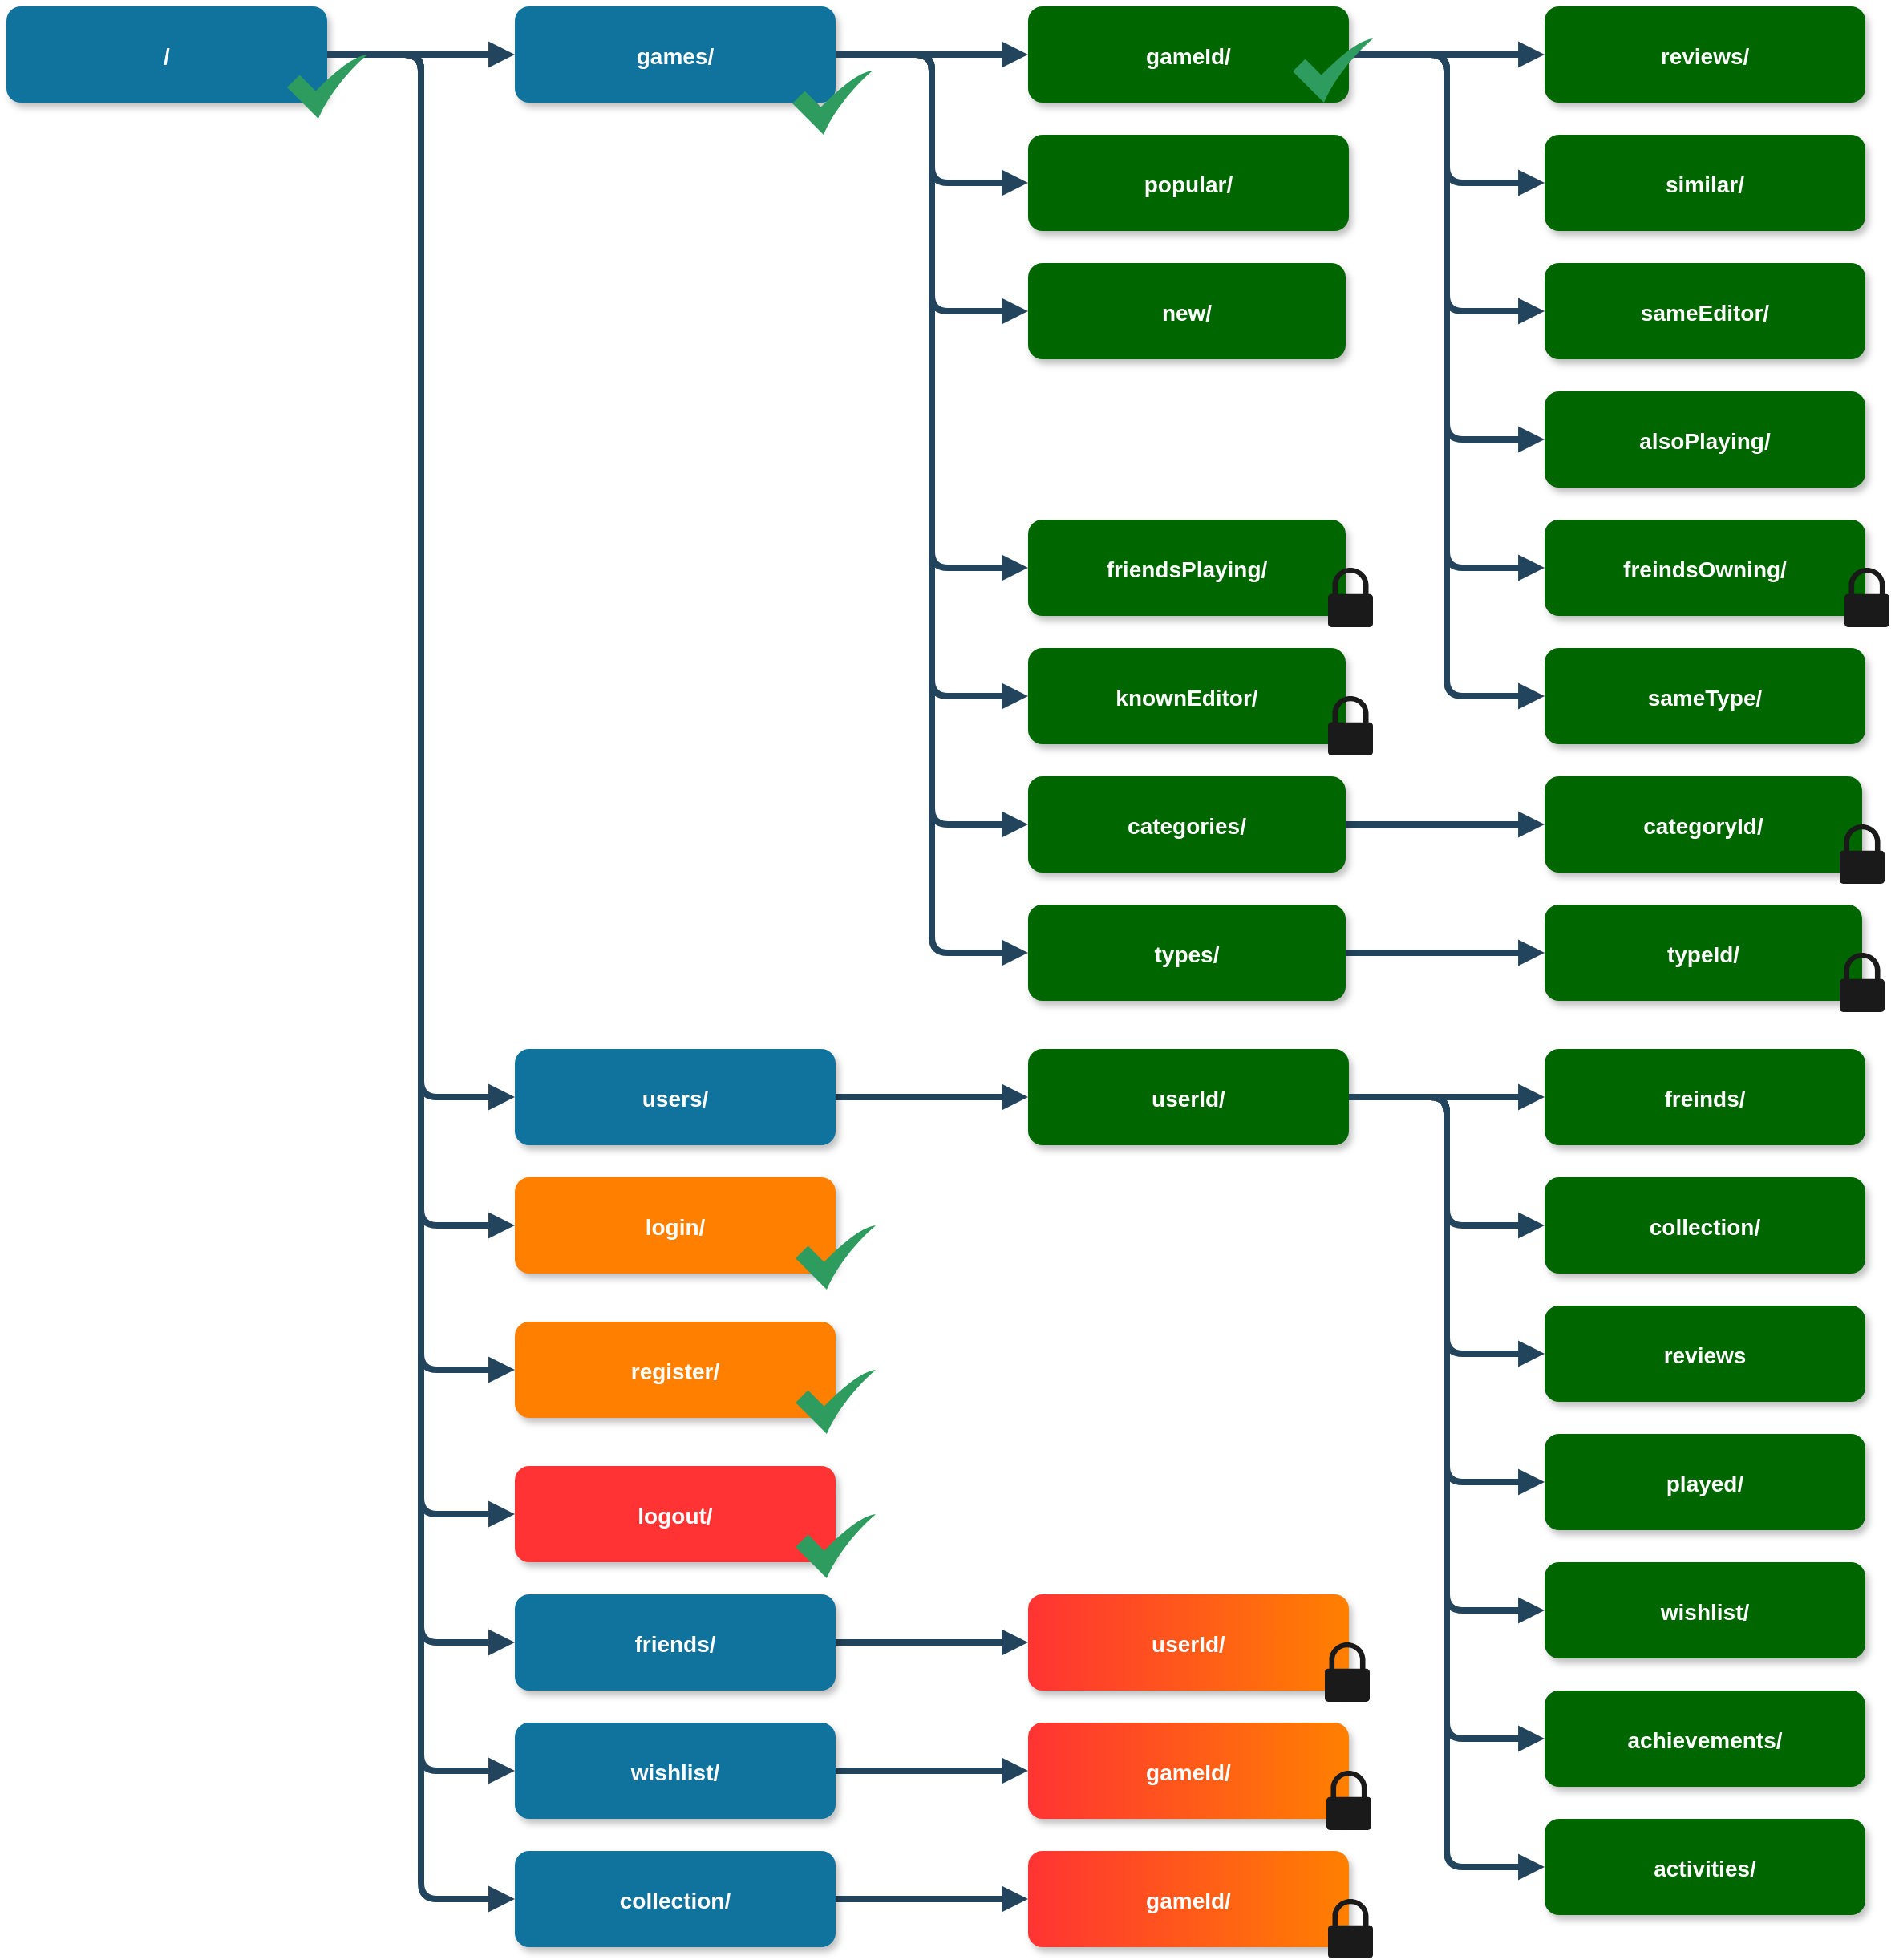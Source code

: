 <mxfile version="12.1.3" type="device" pages="1"><diagram name="Page-1" id="97916047-d0de-89f5-080d-49f4d83e522f"><mxGraphModel dx="1408" dy="748" grid="1" gridSize="10" guides="1" tooltips="1" connect="1" arrows="1" fold="1" page="1" pageScale="1.5" pageWidth="1169" pageHeight="827" background="#ffffff" math="0" shadow="0"><root><mxCell id="0"/><mxCell id="1" parent="0"/><mxCell id="VHvRAsLDLXCThfTjsFcc-63" style="edgeStyle=orthogonalEdgeStyle;rounded=1;orthogonalLoop=1;jettySize=auto;html=1;exitX=1;exitY=0.5;exitDx=0;exitDy=0;entryX=0;entryY=0.5;entryDx=0;entryDy=0;fontStyle=1;strokeColor=#23445D;strokeWidth=4;endFill=1;endArrow=block;" parent="1" source="2" target="8" edge="1"><mxGeometry relative="1" as="geometry"/></mxCell><mxCell id="VHvRAsLDLXCThfTjsFcc-64" style="edgeStyle=orthogonalEdgeStyle;rounded=1;orthogonalLoop=1;jettySize=auto;html=1;exitX=1;exitY=0.5;exitDx=0;exitDy=0;entryX=0;entryY=0.5;entryDx=0;entryDy=0;fontStyle=1;strokeColor=#23445D;strokeWidth=4;endFill=1;endArrow=block;" parent="1" source="2" target="9" edge="1"><mxGeometry relative="1" as="geometry"/></mxCell><mxCell id="VHvRAsLDLXCThfTjsFcc-65" style="edgeStyle=orthogonalEdgeStyle;rounded=1;orthogonalLoop=1;jettySize=auto;html=1;exitX=1;exitY=0.5;exitDx=0;exitDy=0;entryX=0;entryY=0.5;entryDx=0;entryDy=0;fontStyle=1;strokeColor=#23445D;strokeWidth=4;endFill=1;endArrow=block;" parent="1" source="2" target="10" edge="1"><mxGeometry relative="1" as="geometry"/></mxCell><mxCell id="VHvRAsLDLXCThfTjsFcc-81" style="edgeStyle=orthogonalEdgeStyle;orthogonalLoop=1;jettySize=auto;html=1;exitX=1;exitY=0.5;exitDx=0;exitDy=0;entryX=0;entryY=0.5;entryDx=0;entryDy=0;endArrow=block;endFill=1;strokeColor=#23445D;strokeWidth=4;" parent="1" source="2" target="VHvRAsLDLXCThfTjsFcc-80" edge="1"><mxGeometry relative="1" as="geometry"/></mxCell><mxCell id="VHvRAsLDLXCThfTjsFcc-87" style="edgeStyle=orthogonalEdgeStyle;orthogonalLoop=1;jettySize=auto;html=1;exitX=1;exitY=0.5;exitDx=0;exitDy=0;entryX=0;entryY=0.5;entryDx=0;entryDy=0;endArrow=block;endFill=1;strokeColor=#23445D;strokeWidth=4;" parent="1" source="2" target="VHvRAsLDLXCThfTjsFcc-85" edge="1"><mxGeometry relative="1" as="geometry"/></mxCell><mxCell id="VHvRAsLDLXCThfTjsFcc-103" style="edgeStyle=orthogonalEdgeStyle;orthogonalLoop=1;jettySize=auto;html=1;exitX=1;exitY=0.5;exitDx=0;exitDy=0;entryX=0;entryY=0.5;entryDx=0;entryDy=0;endArrow=block;endFill=1;strokeColor=#23445D;strokeWidth=4;" parent="1" source="2" target="VHvRAsLDLXCThfTjsFcc-100" edge="1"><mxGeometry relative="1" as="geometry"/></mxCell><mxCell id="VHvRAsLDLXCThfTjsFcc-105" style="edgeStyle=orthogonalEdgeStyle;orthogonalLoop=1;jettySize=auto;html=1;exitX=1;exitY=0.5;exitDx=0;exitDy=0;entryX=0;entryY=0.5;entryDx=0;entryDy=0;endArrow=block;endFill=1;strokeColor=#23445D;strokeWidth=4;" parent="1" source="2" target="VHvRAsLDLXCThfTjsFcc-104" edge="1"><mxGeometry relative="1" as="geometry"/></mxCell><mxCell id="2" value="/" style="rounded=1;fillColor=#10739E;strokeColor=none;shadow=1;gradientColor=none;fontStyle=1;fontColor=#FFFFFF;fontSize=14;" parent="1" vertex="1"><mxGeometry width="200" height="60" as="geometry"/></mxCell><mxCell id="tV8ft85sLt8g7OMzji-d-57" style="edgeStyle=orthogonalEdgeStyle;rounded=1;orthogonalLoop=1;jettySize=auto;html=1;exitX=1;exitY=0.5;exitDx=0;exitDy=0;entryX=0;entryY=0.5;entryDx=0;entryDy=0;fontStyle=1;strokeColor=#23445D;strokeWidth=4;endFill=1;endArrow=block;" parent="1" source="3" target="18" edge="1"><mxGeometry relative="1" as="geometry"/></mxCell><mxCell id="tV8ft85sLt8g7OMzji-d-58" style="edgeStyle=orthogonalEdgeStyle;rounded=1;orthogonalLoop=1;jettySize=auto;html=1;entryX=0;entryY=0.5;entryDx=0;entryDy=0;fontStyle=1;strokeColor=#23445D;strokeWidth=4;endFill=1;endArrow=block;" parent="1" source="3" target="7" edge="1"><mxGeometry relative="1" as="geometry"/></mxCell><mxCell id="tV8ft85sLt8g7OMzji-d-62" style="edgeStyle=orthogonalEdgeStyle;rounded=1;orthogonalLoop=1;jettySize=auto;html=1;exitX=1;exitY=0.5;exitDx=0;exitDy=0;entryX=0;entryY=0.5;entryDx=0;entryDy=0;fontStyle=1;strokeColor=#23445D;strokeWidth=4;endFill=1;endArrow=block;" parent="1" source="3" target="tV8ft85sLt8g7OMzji-d-61" edge="1"><mxGeometry relative="1" as="geometry"/></mxCell><mxCell id="tV8ft85sLt8g7OMzji-d-64" style="edgeStyle=orthogonalEdgeStyle;rounded=1;orthogonalLoop=1;jettySize=auto;html=1;exitX=1;exitY=0.5;exitDx=0;exitDy=0;entryX=0;entryY=0.5;entryDx=0;entryDy=0;fontStyle=1;strokeColor=#23445D;strokeWidth=4;endFill=1;endArrow=block;" parent="1" source="3" target="tV8ft85sLt8g7OMzji-d-63" edge="1"><mxGeometry relative="1" as="geometry"/></mxCell><mxCell id="VHvRAsLDLXCThfTjsFcc-62" style="edgeStyle=orthogonalEdgeStyle;rounded=1;orthogonalLoop=1;jettySize=auto;html=1;exitX=1;exitY=0.5;exitDx=0;exitDy=0;entryX=0;entryY=0.5;entryDx=0;entryDy=0;fontStyle=1;strokeColor=#23445D;strokeWidth=4;endFill=1;endArrow=block;" parent="1" source="3" target="VHvRAsLDLXCThfTjsFcc-61" edge="1"><mxGeometry relative="1" as="geometry"/></mxCell><mxCell id="VHvRAsLDLXCThfTjsFcc-67" style="edgeStyle=orthogonalEdgeStyle;rounded=1;orthogonalLoop=1;jettySize=auto;html=1;exitX=1;exitY=0.5;exitDx=0;exitDy=0;entryX=0;entryY=0.5;entryDx=0;entryDy=0;fontStyle=1;strokeColor=#23445D;strokeWidth=4;endFill=1;endArrow=block;" parent="1" source="3" target="VHvRAsLDLXCThfTjsFcc-66" edge="1"><mxGeometry relative="1" as="geometry"/></mxCell><mxCell id="3" value="games/" style="rounded=1;fillColor=#10739E;strokeColor=none;shadow=1;gradientColor=none;fontStyle=1;fontColor=#FFFFFF;fontSize=14;" parent="1" vertex="1"><mxGeometry x="317" width="200" height="60" as="geometry"/></mxCell><mxCell id="VHvRAsLDLXCThfTjsFcc-54" style="edgeStyle=orthogonalEdgeStyle;rounded=1;orthogonalLoop=1;jettySize=auto;html=1;exitX=1;exitY=0.5;exitDx=0;exitDy=0;entryX=0;entryY=0.5;entryDx=0;entryDy=0;fontStyle=1;strokeColor=#23445D;strokeWidth=4;endFill=1;endArrow=block;" parent="1" source="4" target="VHvRAsLDLXCThfTjsFcc-53" edge="1"><mxGeometry relative="1" as="geometry"/></mxCell><mxCell id="VHvRAsLDLXCThfTjsFcc-56" style="edgeStyle=orthogonalEdgeStyle;rounded=1;orthogonalLoop=1;jettySize=auto;html=1;exitX=1;exitY=0.5;exitDx=0;exitDy=0;entryX=0;entryY=0.5;entryDx=0;entryDy=0;fontStyle=1;strokeColor=#23445D;strokeWidth=4;endFill=1;endArrow=block;" parent="1" source="4" target="VHvRAsLDLXCThfTjsFcc-55" edge="1"><mxGeometry relative="1" as="geometry"/></mxCell><mxCell id="VHvRAsLDLXCThfTjsFcc-60" style="edgeStyle=orthogonalEdgeStyle;rounded=1;orthogonalLoop=1;jettySize=auto;html=1;exitX=1;exitY=0.5;exitDx=0;exitDy=0;entryX=0;entryY=0.5;entryDx=0;entryDy=0;fontStyle=1;strokeColor=#23445D;strokeWidth=4;endFill=1;endArrow=block;" parent="1" source="4" target="VHvRAsLDLXCThfTjsFcc-59" edge="1"><mxGeometry relative="1" as="geometry"/></mxCell><mxCell id="VHvRAsLDLXCThfTjsFcc-69" style="edgeStyle=orthogonalEdgeStyle;rounded=1;orthogonalLoop=1;jettySize=auto;html=1;exitX=1;exitY=0.5;exitDx=0;exitDy=0;entryX=0;entryY=0.5;entryDx=0;entryDy=0;fontStyle=1;strokeColor=#23445D;strokeWidth=4;endFill=1;endArrow=block;" parent="1" source="4" target="VHvRAsLDLXCThfTjsFcc-68" edge="1"><mxGeometry relative="1" as="geometry"/></mxCell><mxCell id="VHvRAsLDLXCThfTjsFcc-71" style="edgeStyle=orthogonalEdgeStyle;rounded=1;orthogonalLoop=1;jettySize=auto;html=1;exitX=1;exitY=0.5;exitDx=0;exitDy=0;entryX=0;entryY=0.5;entryDx=0;entryDy=0;fontStyle=1;strokeColor=#23445D;strokeWidth=4;endFill=1;endArrow=block;" parent="1" source="4" target="VHvRAsLDLXCThfTjsFcc-70" edge="1"><mxGeometry relative="1" as="geometry"/></mxCell><mxCell id="4" value="gameId/" style="rounded=1;fillColor=#006600;strokeColor=none;shadow=1;gradientColor=none;fontStyle=1;fontColor=#FFFFFF;fontSize=14;" parent="1" vertex="1"><mxGeometry x="637" width="200" height="60" as="geometry"/></mxCell><mxCell id="6" value="reviews/" style="rounded=1;fillColor=#006600;strokeColor=none;shadow=1;gradientColor=none;fontStyle=1;fontColor=#FFFFFF;fontSize=14;" parent="1" vertex="1"><mxGeometry x="959" width="200" height="60" as="geometry"/></mxCell><mxCell id="7" value="new/" style="rounded=1;fillColor=#006600;strokeColor=none;shadow=1;gradientColor=none;fontStyle=1;fontColor=#FFFFFF;fontSize=14;" parent="1" vertex="1"><mxGeometry x="637" y="160" width="198" height="60" as="geometry"/></mxCell><mxCell id="tV8ft85sLt8g7OMzji-d-56" style="edgeStyle=orthogonalEdgeStyle;rounded=1;orthogonalLoop=1;jettySize=auto;html=1;exitX=1;exitY=0.5;exitDx=0;exitDy=0;fontStyle=1;strokeColor=#23445D;strokeWidth=4;endFill=1;endArrow=block;" parent="1" source="8" target="13" edge="1"><mxGeometry relative="1" as="geometry"/></mxCell><mxCell id="8" value="users/" style="rounded=1;fillColor=#10739E;strokeColor=none;shadow=1;gradientColor=none;fontStyle=1;fontColor=#FFFFFF;fontSize=14;" parent="1" vertex="1"><mxGeometry x="317" y="650" width="200" height="60" as="geometry"/></mxCell><mxCell id="9" value="login/" style="rounded=1;fillColor=#FF8000;strokeColor=none;shadow=1;gradientColor=none;fontStyle=1;fontColor=#FFFFFF;fontSize=14;" parent="1" vertex="1"><mxGeometry x="317" y="730" width="200" height="60" as="geometry"/></mxCell><mxCell id="10" value="logout/" style="rounded=1;fillColor=#FF3333;strokeColor=none;shadow=1;gradientColor=none;fontStyle=1;fontColor=#FFFFFF;fontSize=14;" parent="1" vertex="1"><mxGeometry x="317" y="910" width="200" height="60" as="geometry"/></mxCell><mxCell id="tV8ft85sLt8g7OMzji-d-60" style="edgeStyle=orthogonalEdgeStyle;rounded=1;orthogonalLoop=1;jettySize=auto;html=1;exitX=1;exitY=0.5;exitDx=0;exitDy=0;entryX=0;entryY=0.5;entryDx=0;entryDy=0;fontStyle=1;strokeColor=#23445D;strokeWidth=4;endFill=1;endArrow=block;" parent="1" source="13" target="tV8ft85sLt8g7OMzji-d-59" edge="1"><mxGeometry relative="1" as="geometry"/></mxCell><mxCell id="VHvRAsLDLXCThfTjsFcc-58" style="edgeStyle=orthogonalEdgeStyle;rounded=1;orthogonalLoop=1;jettySize=auto;html=1;exitX=1;exitY=0.5;exitDx=0;exitDy=0;entryX=0;entryY=0.5;entryDx=0;entryDy=0;fontStyle=1;strokeColor=#23445D;strokeWidth=4;endFill=1;endArrow=block;" parent="1" source="13" target="VHvRAsLDLXCThfTjsFcc-57" edge="1"><mxGeometry relative="1" as="geometry"/></mxCell><mxCell id="VHvRAsLDLXCThfTjsFcc-73" style="edgeStyle=orthogonalEdgeStyle;rounded=1;orthogonalLoop=1;jettySize=auto;html=1;exitX=1;exitY=0.5;exitDx=0;exitDy=0;entryX=0;entryY=0.5;entryDx=0;entryDy=0;fontStyle=1;strokeColor=#23445D;strokeWidth=4;endFill=1;endArrow=block;" parent="1" source="13" target="VHvRAsLDLXCThfTjsFcc-72" edge="1"><mxGeometry relative="1" as="geometry"/></mxCell><mxCell id="VHvRAsLDLXCThfTjsFcc-75" style="edgeStyle=orthogonalEdgeStyle;rounded=1;orthogonalLoop=1;jettySize=auto;html=1;exitX=1;exitY=0.5;exitDx=0;exitDy=0;entryX=0;entryY=0.5;entryDx=0;entryDy=0;fontStyle=1;strokeColor=#23445D;strokeWidth=4;endFill=1;endArrow=block;" parent="1" source="13" target="VHvRAsLDLXCThfTjsFcc-74" edge="1"><mxGeometry relative="1" as="geometry"/></mxCell><mxCell id="VHvRAsLDLXCThfTjsFcc-77" style="edgeStyle=orthogonalEdgeStyle;orthogonalLoop=1;jettySize=auto;html=1;exitX=1;exitY=0.5;exitDx=0;exitDy=0;entryX=0;entryY=0.5;entryDx=0;entryDy=0;endArrow=block;endFill=1;strokeColor=#23445D;strokeWidth=4;" parent="1" source="13" target="VHvRAsLDLXCThfTjsFcc-76" edge="1"><mxGeometry relative="1" as="geometry"/></mxCell><mxCell id="VHvRAsLDLXCThfTjsFcc-79" style="edgeStyle=orthogonalEdgeStyle;orthogonalLoop=1;jettySize=auto;html=1;exitX=1;exitY=0.5;exitDx=0;exitDy=0;entryX=0;entryY=0.5;entryDx=0;entryDy=0;endArrow=block;endFill=1;strokeColor=#23445D;strokeWidth=4;" parent="1" source="13" target="VHvRAsLDLXCThfTjsFcc-78" edge="1"><mxGeometry relative="1" as="geometry"/></mxCell><mxCell id="13" value="userId/" style="rounded=1;fillColor=#006600;strokeColor=none;shadow=1;gradientColor=none;fontStyle=1;fontColor=#FFFFFF;fontSize=14;" parent="1" vertex="1"><mxGeometry x="637" y="650" width="200" height="60" as="geometry"/></mxCell><mxCell id="14" value="freinds/" style="rounded=1;fillColor=#006600;strokeColor=none;shadow=1;gradientColor=none;fontStyle=1;fontColor=#FFFFFF;fontSize=14;" parent="1" vertex="1"><mxGeometry x="959" y="650" width="200" height="60" as="geometry"/></mxCell><mxCell id="18" value="popular/" style="rounded=1;fillColor=#006600;strokeColor=none;shadow=1;gradientColor=none;fontStyle=1;fontColor=#FFFFFF;fontSize=14;" parent="1" vertex="1"><mxGeometry x="637" y="80" width="200" height="60" as="geometry"/></mxCell><mxCell id="29" value="" style="edgeStyle=elbowEdgeStyle;elbow=vertical;strokeWidth=4;endArrow=block;endFill=1;fontStyle=1;strokeColor=#23445D;" parent="1" source="2" target="3" edge="1"><mxGeometry x="22" y="165.5" width="100" height="100" as="geometry"><mxPoint x="22" y="265.5" as="sourcePoint"/><mxPoint x="122" y="165.5" as="targetPoint"/></mxGeometry></mxCell><mxCell id="31" value="" style="edgeStyle=elbowEdgeStyle;elbow=vertical;strokeWidth=4;endArrow=block;endFill=1;fontStyle=1;strokeColor=#23445D;" parent="1" source="3" target="4" edge="1"><mxGeometry x="22" y="165.5" width="100" height="100" as="geometry"><mxPoint x="22" y="265.5" as="sourcePoint"/><mxPoint x="122" y="165.5" as="targetPoint"/></mxGeometry></mxCell><mxCell id="32" value="" style="edgeStyle=elbowEdgeStyle;elbow=vertical;strokeWidth=4;endArrow=block;endFill=1;fontStyle=1;strokeColor=#23445D;exitX=1;exitY=0.5;exitDx=0;exitDy=0;" parent="1" source="4" target="6" edge="1"><mxGeometry x="22" y="165.5" width="100" height="100" as="geometry"><mxPoint x="22" y="265.5" as="sourcePoint"/><mxPoint x="122" y="165.5" as="targetPoint"/></mxGeometry></mxCell><mxCell id="42" value="" style="edgeStyle=elbowEdgeStyle;elbow=vertical;strokeWidth=4;endArrow=block;endFill=1;fontStyle=1;strokeColor=#23445D;" parent="1" source="13" target="14" edge="1"><mxGeometry x="70" y="661" width="100" height="100" as="geometry"><mxPoint x="70" y="761" as="sourcePoint"/><mxPoint x="170" y="661" as="targetPoint"/></mxGeometry></mxCell><mxCell id="tV8ft85sLt8g7OMzji-d-59" value="collection/" style="rounded=1;fillColor=#006600;strokeColor=none;shadow=1;gradientColor=none;fontStyle=1;fontColor=#FFFFFF;fontSize=14;" parent="1" vertex="1"><mxGeometry x="959" y="730" width="200" height="60" as="geometry"/></mxCell><mxCell id="tV8ft85sLt8g7OMzji-d-66" style="edgeStyle=orthogonalEdgeStyle;rounded=1;orthogonalLoop=1;jettySize=auto;html=1;exitX=1;exitY=0.5;exitDx=0;exitDy=0;fontStyle=1;strokeColor=#23445D;strokeWidth=4;endFill=1;endArrow=block;" parent="1" source="tV8ft85sLt8g7OMzji-d-61" target="tV8ft85sLt8g7OMzji-d-65" edge="1"><mxGeometry relative="1" as="geometry"/></mxCell><mxCell id="tV8ft85sLt8g7OMzji-d-61" value="categories/" style="rounded=1;fillColor=#006600;strokeColor=none;shadow=1;gradientColor=none;fontStyle=1;fontColor=#FFFFFF;fontSize=14;" parent="1" vertex="1"><mxGeometry x="637" y="480" width="198" height="60" as="geometry"/></mxCell><mxCell id="tV8ft85sLt8g7OMzji-d-68" style="edgeStyle=orthogonalEdgeStyle;rounded=1;orthogonalLoop=1;jettySize=auto;html=1;exitX=1;exitY=0.5;exitDx=0;exitDy=0;entryX=0;entryY=0.5;entryDx=0;entryDy=0;fontStyle=1;strokeColor=#23445D;strokeWidth=4;endFill=1;endArrow=block;" parent="1" source="tV8ft85sLt8g7OMzji-d-63" target="tV8ft85sLt8g7OMzji-d-67" edge="1"><mxGeometry relative="1" as="geometry"/></mxCell><mxCell id="tV8ft85sLt8g7OMzji-d-63" value="types/" style="rounded=1;fillColor=#006600;strokeColor=none;shadow=1;gradientColor=none;fontStyle=1;fontColor=#FFFFFF;fontSize=14;" parent="1" vertex="1"><mxGeometry x="637" y="560" width="198" height="60" as="geometry"/></mxCell><mxCell id="tV8ft85sLt8g7OMzji-d-65" value="categoryId/" style="rounded=1;fillColor=#006600;strokeColor=none;shadow=1;gradientColor=none;fontStyle=1;fontColor=#FFFFFF;fontSize=14;" parent="1" vertex="1"><mxGeometry x="959" y="480" width="198" height="60" as="geometry"/></mxCell><mxCell id="tV8ft85sLt8g7OMzji-d-67" value="typeId/" style="rounded=1;fillColor=#006600;strokeColor=none;shadow=1;gradientColor=none;fontStyle=1;fontColor=#FFFFFF;fontSize=14;" parent="1" vertex="1"><mxGeometry x="959" y="560" width="198" height="60" as="geometry"/></mxCell><mxCell id="VHvRAsLDLXCThfTjsFcc-53" value="similar/" style="rounded=1;fillColor=#006600;strokeColor=none;shadow=1;gradientColor=none;fontStyle=1;fontColor=#FFFFFF;fontSize=14;" parent="1" vertex="1"><mxGeometry x="959" y="80" width="200" height="60" as="geometry"/></mxCell><mxCell id="VHvRAsLDLXCThfTjsFcc-55" value="sameEditor/" style="rounded=1;fillColor=#006600;strokeColor=none;shadow=1;gradientColor=none;fontStyle=1;fontColor=#FFFFFF;fontSize=14;" parent="1" vertex="1"><mxGeometry x="959" y="160" width="200" height="60" as="geometry"/></mxCell><mxCell id="VHvRAsLDLXCThfTjsFcc-57" value="reviews" style="rounded=1;fillColor=#006600;strokeColor=none;shadow=1;gradientColor=none;fontStyle=1;fontColor=#FFFFFF;fontSize=14;" parent="1" vertex="1"><mxGeometry x="959" y="810" width="200" height="60" as="geometry"/></mxCell><mxCell id="VHvRAsLDLXCThfTjsFcc-59" value="alsoPlaying/" style="rounded=1;fillColor=#006600;strokeColor=none;shadow=1;gradientColor=none;fontStyle=1;fontColor=#FFFFFF;fontSize=14;" parent="1" vertex="1"><mxGeometry x="959" y="240" width="200" height="60" as="geometry"/></mxCell><mxCell id="VHvRAsLDLXCThfTjsFcc-61" value="friendsPlaying/" style="rounded=1;fillColor=#006600;strokeColor=none;shadow=1;gradientColor=none;fontStyle=1;fontColor=#FFFFFF;fontSize=14;" parent="1" vertex="1"><mxGeometry x="637" y="320" width="198" height="60" as="geometry"/></mxCell><mxCell id="VHvRAsLDLXCThfTjsFcc-66" value="knownEditor/" style="rounded=1;fillColor=#006600;strokeColor=none;shadow=1;gradientColor=none;fontStyle=1;fontColor=#FFFFFF;fontSize=14;" parent="1" vertex="1"><mxGeometry x="637" y="400" width="198" height="60" as="geometry"/></mxCell><mxCell id="VHvRAsLDLXCThfTjsFcc-68" value="freindsOwning/" style="rounded=1;fillColor=#006600;strokeColor=none;shadow=1;gradientColor=none;fontStyle=1;fontColor=#FFFFFF;fontSize=14;" parent="1" vertex="1"><mxGeometry x="959" y="320" width="200" height="60" as="geometry"/></mxCell><mxCell id="VHvRAsLDLXCThfTjsFcc-70" value="sameType/" style="rounded=1;fillColor=#006600;strokeColor=none;shadow=1;gradientColor=none;fontStyle=1;fontColor=#FFFFFF;fontSize=14;" parent="1" vertex="1"><mxGeometry x="959" y="400" width="200" height="60" as="geometry"/></mxCell><mxCell id="VHvRAsLDLXCThfTjsFcc-72" value="played/" style="rounded=1;fillColor=#006600;strokeColor=none;shadow=1;gradientColor=none;fontStyle=1;fontColor=#FFFFFF;fontSize=14;" parent="1" vertex="1"><mxGeometry x="959" y="890" width="200" height="60" as="geometry"/></mxCell><mxCell id="VHvRAsLDLXCThfTjsFcc-74" value="wishlist/" style="rounded=1;fillColor=#006600;strokeColor=none;shadow=1;gradientColor=none;fontStyle=1;fontColor=#FFFFFF;fontSize=14;" parent="1" vertex="1"><mxGeometry x="959" y="970" width="200" height="60" as="geometry"/></mxCell><mxCell id="VHvRAsLDLXCThfTjsFcc-76" value="achievements/" style="rounded=1;fillColor=#006600;strokeColor=none;shadow=1;gradientColor=none;fontStyle=1;fontColor=#FFFFFF;fontSize=14;" parent="1" vertex="1"><mxGeometry x="959" y="1050" width="200" height="60" as="geometry"/></mxCell><mxCell id="VHvRAsLDLXCThfTjsFcc-78" value="activities/" style="rounded=1;fillColor=#006600;strokeColor=none;shadow=1;gradientColor=none;fontStyle=1;fontColor=#FFFFFF;fontSize=14;" parent="1" vertex="1"><mxGeometry x="959" y="1130" width="200" height="60" as="geometry"/></mxCell><mxCell id="VHvRAsLDLXCThfTjsFcc-83" style="edgeStyle=orthogonalEdgeStyle;orthogonalLoop=1;jettySize=auto;html=1;exitX=1;exitY=0.5;exitDx=0;exitDy=0;endArrow=block;endFill=1;strokeColor=#23445D;strokeWidth=4;" parent="1" source="VHvRAsLDLXCThfTjsFcc-80" target="VHvRAsLDLXCThfTjsFcc-82" edge="1"><mxGeometry relative="1" as="geometry"/></mxCell><mxCell id="VHvRAsLDLXCThfTjsFcc-80" value="friends/" style="rounded=1;fillColor=#10739E;strokeColor=none;shadow=1;gradientColor=none;fontStyle=1;fontColor=#FFFFFF;fontSize=14;" parent="1" vertex="1"><mxGeometry x="317" y="990" width="200" height="60" as="geometry"/></mxCell><mxCell id="VHvRAsLDLXCThfTjsFcc-82" value="userId/" style="rounded=1;fillColor=#FF3333;strokeColor=none;shadow=1;gradientColor=#FF8000;fontStyle=1;fontColor=#FFFFFF;fontSize=14;gradientDirection=east;" parent="1" vertex="1"><mxGeometry x="637" y="990" width="200" height="60" as="geometry"/></mxCell><mxCell id="VHvRAsLDLXCThfTjsFcc-84" style="edgeStyle=orthogonalEdgeStyle;orthogonalLoop=1;jettySize=auto;html=1;exitX=1;exitY=0.5;exitDx=0;exitDy=0;endArrow=block;endFill=1;strokeColor=#23445D;strokeWidth=4;" parent="1" source="VHvRAsLDLXCThfTjsFcc-85" target="VHvRAsLDLXCThfTjsFcc-86" edge="1"><mxGeometry relative="1" as="geometry"/></mxCell><mxCell id="VHvRAsLDLXCThfTjsFcc-85" value="wishlist/" style="rounded=1;fillColor=#10739E;strokeColor=none;shadow=1;gradientColor=none;fontStyle=1;fontColor=#FFFFFF;fontSize=14;" parent="1" vertex="1"><mxGeometry x="317" y="1070" width="200" height="60" as="geometry"/></mxCell><mxCell id="VHvRAsLDLXCThfTjsFcc-86" value="gameId/" style="rounded=1;fillColor=#FF3333;strokeColor=none;shadow=1;gradientColor=#FF8000;fontStyle=1;fontColor=#FFFFFF;fontSize=14;gradientDirection=east;" parent="1" vertex="1"><mxGeometry x="637" y="1070" width="200" height="60" as="geometry"/></mxCell><mxCell id="VHvRAsLDLXCThfTjsFcc-88" value="" style="pointerEvents=1;shadow=0;dashed=0;html=1;strokeColor=none;fillColor=#1A1A1A;labelPosition=center;verticalLabelPosition=bottom;verticalAlign=top;outlineConnect=0;align=center;shape=mxgraph.office.security.lock_protected;" parent="1" vertex="1"><mxGeometry x="1146" y="350" width="28" height="37" as="geometry"/></mxCell><mxCell id="VHvRAsLDLXCThfTjsFcc-91" value="" style="pointerEvents=1;shadow=0;dashed=0;html=1;strokeColor=none;fillColor=#1A1A1A;labelPosition=center;verticalLabelPosition=bottom;verticalAlign=top;outlineConnect=0;align=center;shape=mxgraph.office.security.lock_protected;" parent="1" vertex="1"><mxGeometry x="824" y="350" width="28" height="37" as="geometry"/></mxCell><mxCell id="VHvRAsLDLXCThfTjsFcc-92" value="" style="pointerEvents=1;shadow=0;dashed=0;html=1;strokeColor=none;fillColor=#1A1A1A;labelPosition=center;verticalLabelPosition=bottom;verticalAlign=top;outlineConnect=0;align=center;shape=mxgraph.office.security.lock_protected;" parent="1" vertex="1"><mxGeometry x="824" y="430" width="28" height="37" as="geometry"/></mxCell><mxCell id="VHvRAsLDLXCThfTjsFcc-93" value="" style="pointerEvents=1;shadow=0;dashed=0;html=1;strokeColor=none;fillColor=#1A1A1A;labelPosition=center;verticalLabelPosition=bottom;verticalAlign=top;outlineConnect=0;align=center;shape=mxgraph.office.security.lock_protected;" parent="1" vertex="1"><mxGeometry x="1143" y="510" width="28" height="37" as="geometry"/></mxCell><mxCell id="VHvRAsLDLXCThfTjsFcc-94" value="" style="pointerEvents=1;shadow=0;dashed=0;html=1;strokeColor=none;fillColor=#1A1A1A;labelPosition=center;verticalLabelPosition=bottom;verticalAlign=top;outlineConnect=0;align=center;shape=mxgraph.office.security.lock_protected;" parent="1" vertex="1"><mxGeometry x="1143" y="590" width="28" height="37" as="geometry"/></mxCell><mxCell id="VHvRAsLDLXCThfTjsFcc-97" value="" style="pointerEvents=1;shadow=0;dashed=0;html=1;strokeColor=none;fillColor=#1A1A1A;labelPosition=center;verticalLabelPosition=bottom;verticalAlign=top;outlineConnect=0;align=center;shape=mxgraph.office.security.lock_protected;" parent="1" vertex="1"><mxGeometry x="822" y="1020" width="28" height="37" as="geometry"/></mxCell><mxCell id="VHvRAsLDLXCThfTjsFcc-98" value="" style="pointerEvents=1;shadow=0;dashed=0;html=1;strokeColor=none;fillColor=#1A1A1A;labelPosition=center;verticalLabelPosition=bottom;verticalAlign=top;outlineConnect=0;align=center;shape=mxgraph.office.security.lock_protected;" parent="1" vertex="1"><mxGeometry x="823" y="1100" width="28" height="37" as="geometry"/></mxCell><mxCell id="VHvRAsLDLXCThfTjsFcc-99" style="edgeStyle=orthogonalEdgeStyle;orthogonalLoop=1;jettySize=auto;html=1;exitX=1;exitY=0.5;exitDx=0;exitDy=0;endArrow=block;endFill=1;strokeColor=#23445D;strokeWidth=4;" parent="1" source="VHvRAsLDLXCThfTjsFcc-100" target="VHvRAsLDLXCThfTjsFcc-101" edge="1"><mxGeometry relative="1" as="geometry"/></mxCell><mxCell id="VHvRAsLDLXCThfTjsFcc-100" value="collection/" style="rounded=1;fillColor=#10739E;strokeColor=none;shadow=1;gradientColor=none;fontStyle=1;fontColor=#FFFFFF;fontSize=14;" parent="1" vertex="1"><mxGeometry x="317" y="1150" width="200" height="60" as="geometry"/></mxCell><mxCell id="VHvRAsLDLXCThfTjsFcc-101" value="gameId/" style="rounded=1;fillColor=#FF3333;strokeColor=none;shadow=1;gradientColor=#FF8000;fontStyle=1;fontColor=#FFFFFF;fontSize=14;gradientDirection=east;" parent="1" vertex="1"><mxGeometry x="637" y="1150" width="200" height="60" as="geometry"/></mxCell><mxCell id="VHvRAsLDLXCThfTjsFcc-102" value="" style="pointerEvents=1;shadow=0;dashed=0;html=1;strokeColor=none;fillColor=#1A1A1A;labelPosition=center;verticalLabelPosition=bottom;verticalAlign=top;outlineConnect=0;align=center;shape=mxgraph.office.security.lock_protected;" parent="1" vertex="1"><mxGeometry x="824" y="1180" width="28" height="37" as="geometry"/></mxCell><mxCell id="VHvRAsLDLXCThfTjsFcc-104" value="register/" style="rounded=1;fillColor=#FF8000;strokeColor=none;shadow=1;gradientColor=none;fontStyle=1;fontColor=#FFFFFF;fontSize=14;" parent="1" vertex="1"><mxGeometry x="317" y="820" width="200" height="60" as="geometry"/></mxCell><mxCell id="_EQ3r-G3Z7f8um1IAYjC-42" value="" style="html=1;aspect=fixed;strokeColor=none;shadow=0;align=center;verticalAlign=top;fillColor=#2D9C5E;shape=mxgraph.gcp2.check" vertex="1" parent="1"><mxGeometry x="492" y="760" width="50" height="40" as="geometry"/></mxCell><mxCell id="_EQ3r-G3Z7f8um1IAYjC-43" value="" style="html=1;aspect=fixed;strokeColor=none;shadow=0;align=center;verticalAlign=top;fillColor=#2D9C5E;shape=mxgraph.gcp2.check" vertex="1" parent="1"><mxGeometry x="492" y="850" width="50" height="40" as="geometry"/></mxCell><mxCell id="_EQ3r-G3Z7f8um1IAYjC-44" value="" style="html=1;aspect=fixed;strokeColor=none;shadow=0;align=center;verticalAlign=top;fillColor=#2D9C5E;shape=mxgraph.gcp2.check" vertex="1" parent="1"><mxGeometry x="492" y="940" width="50" height="40" as="geometry"/></mxCell><mxCell id="_EQ3r-G3Z7f8um1IAYjC-45" value="" style="html=1;aspect=fixed;strokeColor=none;shadow=0;align=center;verticalAlign=top;fillColor=#2D9C5E;shape=mxgraph.gcp2.check" vertex="1" parent="1"><mxGeometry x="175" y="30" width="50" height="40" as="geometry"/></mxCell><mxCell id="_EQ3r-G3Z7f8um1IAYjC-46" value="" style="html=1;aspect=fixed;strokeColor=none;shadow=0;align=center;verticalAlign=top;fillColor=#2D9C5E;shape=mxgraph.gcp2.check" vertex="1" parent="1"><mxGeometry x="490" y="40" width="50" height="40" as="geometry"/></mxCell><mxCell id="_EQ3r-G3Z7f8um1IAYjC-47" value="" style="html=1;aspect=fixed;strokeColor=none;shadow=0;align=center;verticalAlign=top;fillColor=#2D9C5E;shape=mxgraph.gcp2.check" vertex="1" parent="1"><mxGeometry x="802" y="20" width="50" height="40" as="geometry"/></mxCell></root></mxGraphModel></diagram></mxfile>